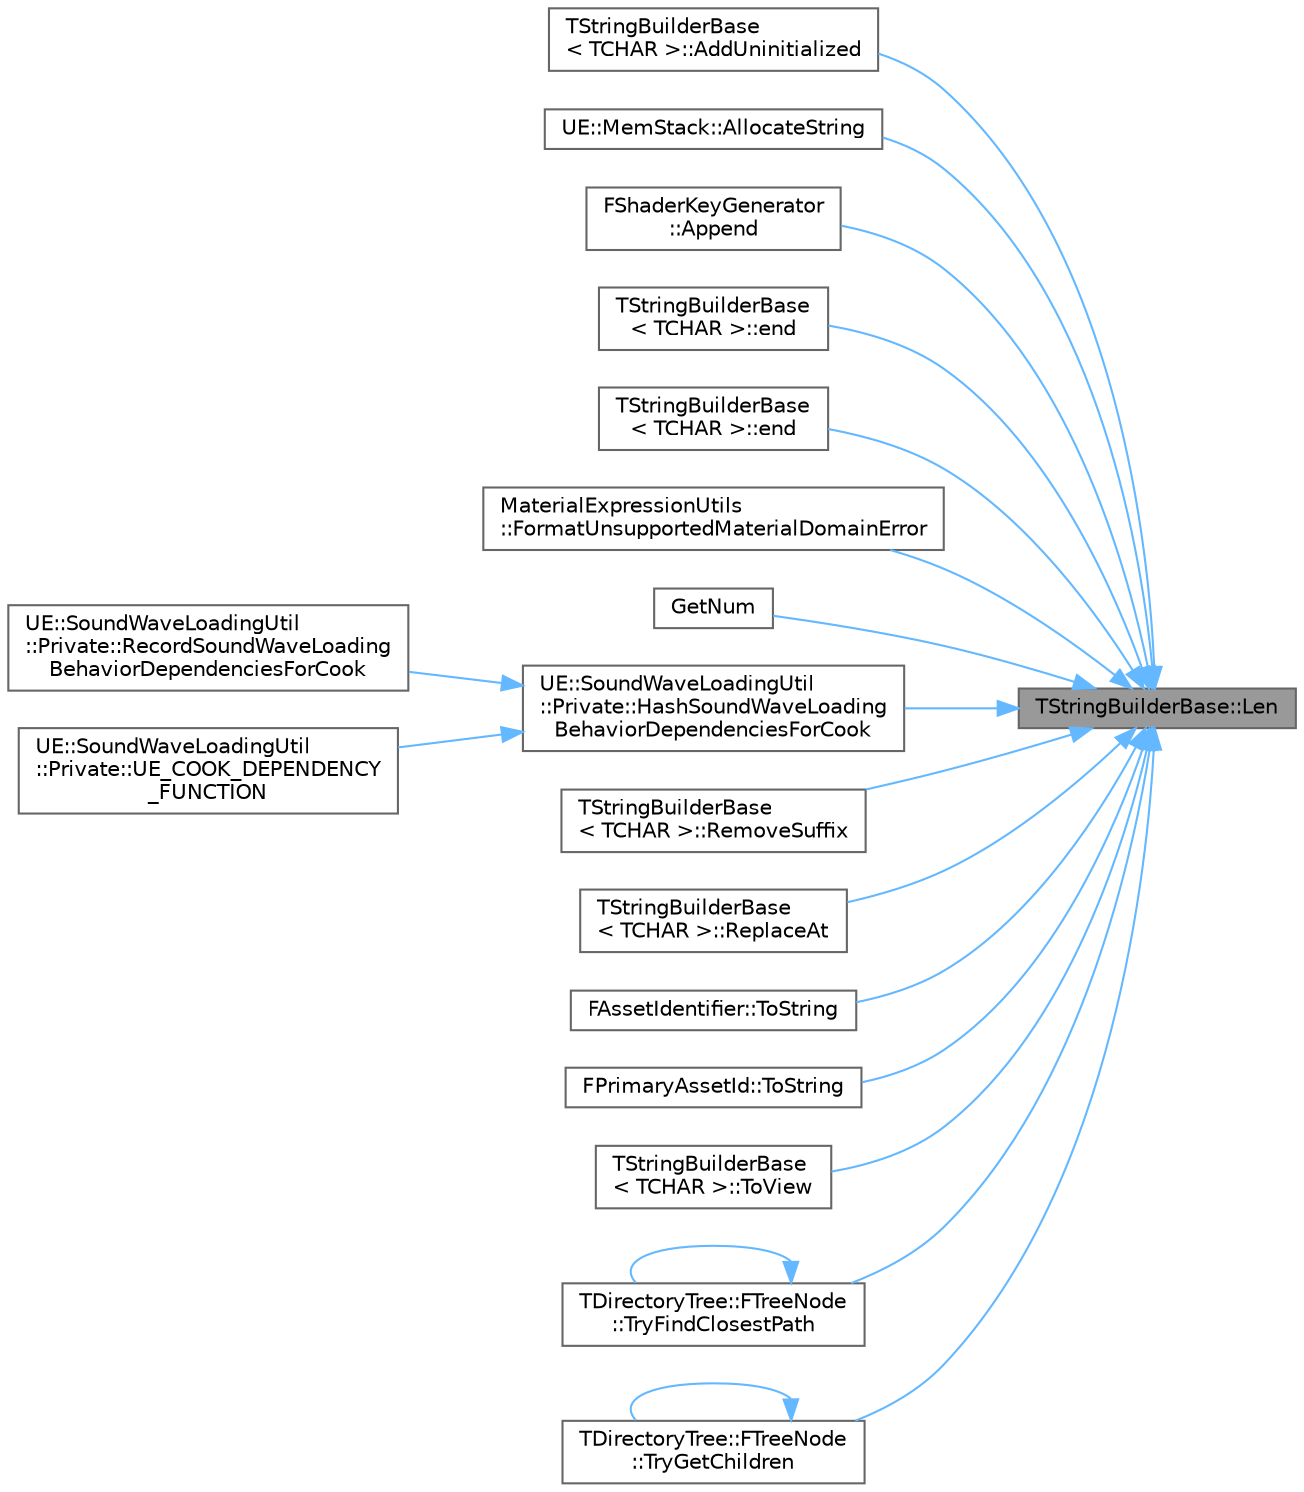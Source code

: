 digraph "TStringBuilderBase::Len"
{
 // INTERACTIVE_SVG=YES
 // LATEX_PDF_SIZE
  bgcolor="transparent";
  edge [fontname=Helvetica,fontsize=10,labelfontname=Helvetica,labelfontsize=10];
  node [fontname=Helvetica,fontsize=10,shape=box,height=0.2,width=0.4];
  rankdir="RL";
  Node1 [id="Node000001",label="TStringBuilderBase::Len",height=0.2,width=0.4,color="gray40", fillcolor="grey60", style="filled", fontcolor="black",tooltip=" "];
  Node1 -> Node2 [id="edge1_Node000001_Node000002",dir="back",color="steelblue1",style="solid",tooltip=" "];
  Node2 [id="Node000002",label="TStringBuilderBase\l\< TCHAR \>::AddUninitialized",height=0.2,width=0.4,color="grey40", fillcolor="white", style="filled",URL="$d6/dbc/classTStringBuilderBase.html#a502dee95febe8211510a4e1cdd068eed",tooltip=" "];
  Node1 -> Node3 [id="edge2_Node000001_Node000003",dir="back",color="steelblue1",style="solid",tooltip=" "];
  Node3 [id="Node000003",label="UE::MemStack::AllocateString",height=0.2,width=0.4,color="grey40", fillcolor="white", style="filled",URL="$d4/dda/namespaceUE_1_1MemStack.html#ab96d00d31df07e210e1f96d6ea44bc35",tooltip=" "];
  Node1 -> Node4 [id="edge3_Node000001_Node000004",dir="back",color="steelblue1",style="solid",tooltip=" "];
  Node4 [id="Node000004",label="FShaderKeyGenerator\l::Append",height=0.2,width=0.4,color="grey40", fillcolor="white", style="filled",URL="$dc/d04/classFShaderKeyGenerator.html#a5f0e9f1be7aac7f9e435d481c01b98a5",tooltip="Convert the FName to text (case-sensitive) and append it to the output string or hash function."];
  Node1 -> Node5 [id="edge4_Node000001_Node000005",dir="back",color="steelblue1",style="solid",tooltip=" "];
  Node5 [id="Node000005",label="TStringBuilderBase\l\< TCHAR \>::end",height=0.2,width=0.4,color="grey40", fillcolor="white", style="filled",URL="$d6/dbc/classTStringBuilderBase.html#a037687ba66d152b09f5c68756eec796b",tooltip=" "];
  Node1 -> Node6 [id="edge5_Node000001_Node000006",dir="back",color="steelblue1",style="solid",tooltip=" "];
  Node6 [id="Node000006",label="TStringBuilderBase\l\< TCHAR \>::end",height=0.2,width=0.4,color="grey40", fillcolor="white", style="filled",URL="$d6/dbc/classTStringBuilderBase.html#a6aec4bd069ed68eb838fa547916a714d",tooltip=" "];
  Node1 -> Node7 [id="edge6_Node000001_Node000007",dir="back",color="steelblue1",style="solid",tooltip=" "];
  Node7 [id="Node000007",label="MaterialExpressionUtils\l::FormatUnsupportedMaterialDomainError",height=0.2,width=0.4,color="grey40", fillcolor="white", style="filled",URL="$de/dca/namespaceMaterialExpressionUtils.html#a91fa4ba74daf37f9e32d3728a3d4b85d",tooltip=" "];
  Node1 -> Node8 [id="edge7_Node000001_Node000008",dir="back",color="steelblue1",style="solid",tooltip=" "];
  Node8 [id="Node000008",label="GetNum",height=0.2,width=0.4,color="grey40", fillcolor="white", style="filled",URL="$d4/d52/StringBuilder_8h.html#a0f373542561ab3dabdfd4737fc268b08",tooltip=" "];
  Node1 -> Node9 [id="edge8_Node000001_Node000009",dir="back",color="steelblue1",style="solid",tooltip=" "];
  Node9 [id="Node000009",label="UE::SoundWaveLoadingUtil\l::Private::HashSoundWaveLoading\lBehaviorDependenciesForCook",height=0.2,width=0.4,color="grey40", fillcolor="white", style="filled",URL="$da/da2/namespaceUE_1_1SoundWaveLoadingUtil_1_1Private.html#a9d028c821f1c4f8fe3781ebf8d17afa8",tooltip=" "];
  Node9 -> Node10 [id="edge9_Node000009_Node000010",dir="back",color="steelblue1",style="solid",tooltip=" "];
  Node10 [id="Node000010",label="UE::SoundWaveLoadingUtil\l::Private::RecordSoundWaveLoading\lBehaviorDependenciesForCook",height=0.2,width=0.4,color="grey40", fillcolor="white", style="filled",URL="$da/da2/namespaceUE_1_1SoundWaveLoadingUtil_1_1Private.html#ae752a0d35e2f98daa5e5a04d289548ba",tooltip=" "];
  Node9 -> Node11 [id="edge10_Node000009_Node000011",dir="back",color="steelblue1",style="solid",tooltip=" "];
  Node11 [id="Node000011",label="UE::SoundWaveLoadingUtil\l::Private::UE_COOK_DEPENDENCY\l_FUNCTION",height=0.2,width=0.4,color="grey40", fillcolor="white", style="filled",URL="$da/da2/namespaceUE_1_1SoundWaveLoadingUtil_1_1Private.html#a938df6d627f1126b6e4076e86da80a26",tooltip=" "];
  Node1 -> Node12 [id="edge11_Node000001_Node000012",dir="back",color="steelblue1",style="solid",tooltip=" "];
  Node12 [id="Node000012",label="TStringBuilderBase\l\< TCHAR \>::RemoveSuffix",height=0.2,width=0.4,color="grey40", fillcolor="white", style="filled",URL="$d6/dbc/classTStringBuilderBase.html#ad80d37fa5d95d26f11d7d7c6b82cdd83",tooltip=" "];
  Node1 -> Node13 [id="edge12_Node000001_Node000013",dir="back",color="steelblue1",style="solid",tooltip=" "];
  Node13 [id="Node000013",label="TStringBuilderBase\l\< TCHAR \>::ReplaceAt",height=0.2,width=0.4,color="grey40", fillcolor="white", style="filled",URL="$d6/dbc/classTStringBuilderBase.html#a325922908b7763e789549be4af445489",tooltip=" "];
  Node1 -> Node14 [id="edge13_Node000001_Node000014",dir="back",color="steelblue1",style="solid",tooltip=" "];
  Node14 [id="Node000014",label="FAssetIdentifier::ToString",height=0.2,width=0.4,color="grey40", fillcolor="white", style="filled",URL="$da/d0e/structFAssetIdentifier.html#acc98b1c7e5bc885eccf59b4cccc4313f",tooltip="Returns string version of this identifier in Package.Object::Name format."];
  Node1 -> Node15 [id="edge14_Node000001_Node000015",dir="back",color="steelblue1",style="solid",tooltip=" "];
  Node15 [id="Node000015",label="FPrimaryAssetId::ToString",height=0.2,width=0.4,color="grey40", fillcolor="white", style="filled",URL="$d6/d42/structFPrimaryAssetId.html#a816de62290e06bca5166177129182c0c",tooltip="Returns string version of this identifier in Type:Name format."];
  Node1 -> Node16 [id="edge15_Node000001_Node000016",dir="back",color="steelblue1",style="solid",tooltip=" "];
  Node16 [id="Node000016",label="TStringBuilderBase\l\< TCHAR \>::ToView",height=0.2,width=0.4,color="grey40", fillcolor="white", style="filled",URL="$d6/dbc/classTStringBuilderBase.html#a52fecc598618a8aee5177475d90003ac",tooltip=" "];
  Node1 -> Node17 [id="edge16_Node000001_Node000017",dir="back",color="steelblue1",style="solid",tooltip=" "];
  Node17 [id="Node000017",label="TDirectoryTree::FTreeNode\l::TryFindClosestPath",height=0.2,width=0.4,color="grey40", fillcolor="white", style="filled",URL="$d0/d19/structTDirectoryTree_1_1FTreeNode.html#aed4ccd3da2d1663e17939c8e330183bf",tooltip="Recursively search the node's subtree to find the given RelPath."];
  Node17 -> Node17 [id="edge17_Node000017_Node000017",dir="back",color="steelblue1",style="solid",tooltip=" "];
  Node1 -> Node18 [id="edge18_Node000001_Node000018",dir="back",color="steelblue1",style="solid",tooltip=" "];
  Node18 [id="Node000018",label="TDirectoryTree::FTreeNode\l::TryGetChildren",height=0.2,width=0.4,color="grey40", fillcolor="white", style="filled",URL="$d0/d19/structTDirectoryTree_1_1FTreeNode.html#a81cdb4e026c8f14e7e939e03df5f2022",tooltip=" "];
  Node18 -> Node18 [id="edge19_Node000018_Node000018",dir="back",color="steelblue1",style="solid",tooltip=" "];
}
